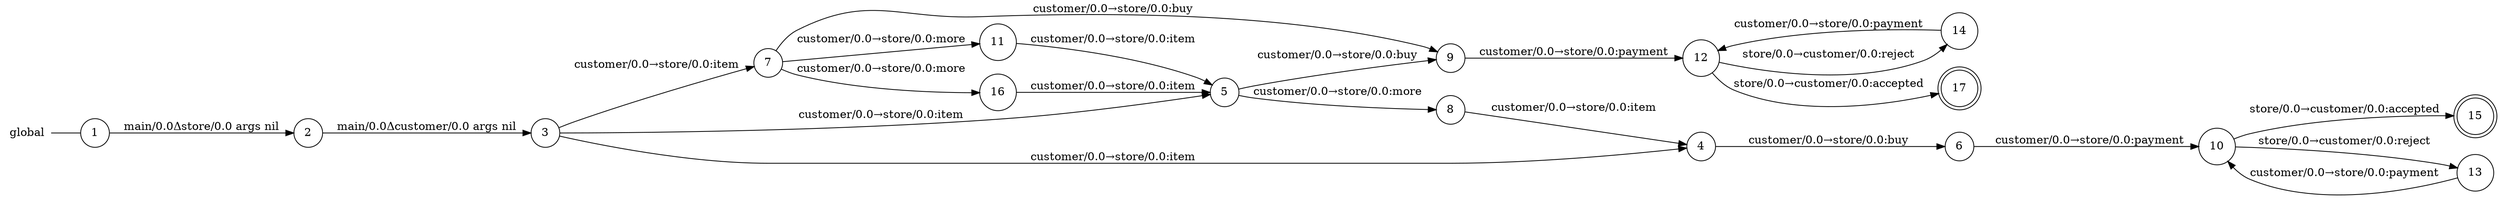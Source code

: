 digraph global {
	rankdir="LR";
	n_0 [label="global", shape="plaintext"];
	n_1 [id="14", shape=circle, label="14"];
	n_2 [id="9", shape=circle, label="9"];
	n_3 [id="8", shape=circle, label="8"];
	n_4 [id="17", shape=doublecircle, label="17"];
	n_5 [id="1", shape=circle, label="1"];
	n_0 -> n_5 [arrowhead=none];
	n_6 [id="7", shape=circle, label="7"];
	n_7 [id="16", shape=circle, label="16"];
	n_8 [id="4", shape=circle, label="4"];
	n_9 [id="6", shape=circle, label="6"];
	n_10 [id="3", shape=circle, label="3"];
	n_11 [id="12", shape=circle, label="12"];
	n_12 [id="2", shape=circle, label="2"];
	n_13 [id="11", shape=circle, label="11"];
	n_14 [id="15", shape=doublecircle, label="15"];
	n_15 [id="10", shape=circle, label="10"];
	n_16 [id="13", shape=circle, label="13"];
	n_17 [id="5", shape=circle, label="5"];

	n_17 -> n_2 [id="[$e|7]", label="customer/0.0→store/0.0:buy"];
	n_6 -> n_7 [id="[$e|18]", label="customer/0.0→store/0.0:more"];
	n_8 -> n_9 [id="[$e|4]", label="customer/0.0→store/0.0:buy"];
	n_17 -> n_3 [id="[$e|6]", label="customer/0.0→store/0.0:more"];
	n_3 -> n_8 [id="[$e|11]", label="customer/0.0→store/0.0:item"];
	n_6 -> n_2 [id="[$e|10]", label="customer/0.0→store/0.0:buy"];
	n_10 -> n_6 [id="[$e|5]", label="customer/0.0→store/0.0:item"];
	n_7 -> n_17 [id="[$e|21]", label="customer/0.0→store/0.0:item"];
	n_13 -> n_17 [id="[$e|14]", label="customer/0.0→store/0.0:item"];
	n_12 -> n_10 [id="[$e|1]", label="main/0.0Δcustomer/0.0 args nil"];
	n_10 -> n_17 [id="[$e|3]", label="customer/0.0→store/0.0:item"];
	n_9 -> n_15 [id="[$e|8]", label="customer/0.0→store/0.0:payment"];
	n_1 -> n_11 [id="[$e|20]", label="customer/0.0→store/0.0:payment"];
	n_6 -> n_13 [id="[$e|9]", label="customer/0.0→store/0.0:more"];
	n_2 -> n_11 [id="[$e|12]", label="customer/0.0→store/0.0:payment"];
	n_10 -> n_8 [id="[$e|2]", label="customer/0.0→store/0.0:item"];
	n_15 -> n_16 [id="[$e|13]", label="store/0.0→customer/0.0:reject"];
	n_11 -> n_1 [id="[$e|15]", label="store/0.0→customer/0.0:reject"];
	n_15 -> n_14 [id="[$e|16]", label="store/0.0→customer/0.0:accepted"];
	n_11 -> n_4 [id="[$e|19]", label="store/0.0→customer/0.0:accepted"];
	n_5 -> n_12 [id="[$e|0]", label="main/0.0Δstore/0.0 args nil"];
	n_16 -> n_15 [id="[$e|17]", label="customer/0.0→store/0.0:payment"];
}
